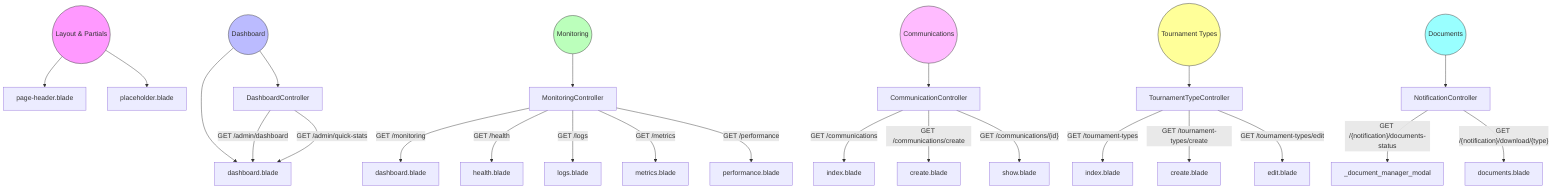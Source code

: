 graph TD
    %% Layout & Partials
    LP(("Layout & Partials")) --> PH["page-header.blade"]
    LP --> PL["placeholder.blade"]

    %% Dashboard
    DB(("Dashboard")) --> DBV["dashboard.blade"]
    DB --> DBC["DashboardController"]
    DBC --> |"GET /admin/dashboard"| DBV
    DBC --> |"GET /admin/quick-stats"| DBV

    %% Monitoring System
    MON(("Monitoring")) --> MC["MonitoringController"]
    MC --> |"GET /monitoring"| MD["dashboard.blade"]
    MC --> |"GET /health"| MH["health.blade"]
    MC --> |"GET /logs"| ML["logs.blade"]
    MC --> |"GET /metrics"| MM["metrics.blade"]
    MC --> |"GET /performance"| MP["performance.blade"]

    %% Communications
    COM(("Communications")) --> CC["CommunicationController"]
    CC --> |"GET /communications"| CI["index.blade"]
    CC --> |"GET /communications/create"| CCR["create.blade"]
    CC --> |"GET /communications/{id}"| CS["show.blade"]

    %% Tournament Types
    TT(("Tournament Types")) --> TTC["TournamentTypeController"]
    TTC --> |"GET /tournament-types"| TTI["index.blade"]
    TTC --> |"GET /tournament-types/create"| TTC2["create.blade"]
    TTC --> |"GET /tournament-types/edit"| TTE["edit.blade"]

    %% Document Management
    DOC(("Documents")) --> NC["NotificationController"]
    NC --> |"GET /{notification}/documents-status"| DM["_document_manager_modal"]
    NC --> |"GET /{notification}/download/{type}"| DD["documents.blade"]

    style LP fill:#f9f,stroke:#333
    style DB fill:#bbf,stroke:#333
    style MON fill:#bfb,stroke:#333
    style COM fill:#fbf,stroke:#333
    style TT fill:#ff9,stroke:#333
    style DOC fill:#9ff,stroke:#333